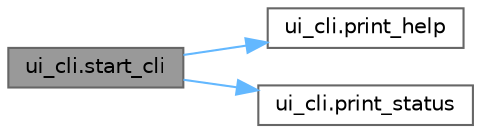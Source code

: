 digraph "ui_cli.start_cli"
{
 // LATEX_PDF_SIZE
  bgcolor="transparent";
  edge [fontname=Helvetica,fontsize=10,labelfontname=Helvetica,labelfontsize=10];
  node [fontname=Helvetica,fontsize=10,shape=box,height=0.2,width=0.4];
  rankdir="LR";
  Node1 [id="Node000001",label="ui_cli.start_cli",height=0.2,width=0.4,color="gray40", fillcolor="grey60", style="filled", fontcolor="black",tooltip="Hauptfunktion für die farbige Kommandozeilensteuerung von Plauderkiste."];
  Node1 -> Node2 [id="edge1_Node000001_Node000002",color="steelblue1",style="solid",tooltip=" "];
  Node2 [id="Node000002",label="ui_cli.print_help",height=0.2,width=0.4,color="grey40", fillcolor="white", style="filled",URL="$namespaceui__cli.html#aa387c22239d2dfa642c43027a5f595ea",tooltip="Gibt einen Hilfetext für alle verfügbaren Kommandos aus."];
  Node1 -> Node3 [id="edge2_Node000001_Node000003",color="steelblue1",style="solid",tooltip=" "];
  Node3 [id="Node000003",label="ui_cli.print_status",height=0.2,width=0.4,color="grey40", fillcolor="white", style="filled",URL="$namespaceui__cli.html#af8bf0fd03904b663679c7c0177c64d7a",tooltip="Zeigt aktuelle Nutzerinformationen (Nickname, Status, DND) im Terminal an."];
}
